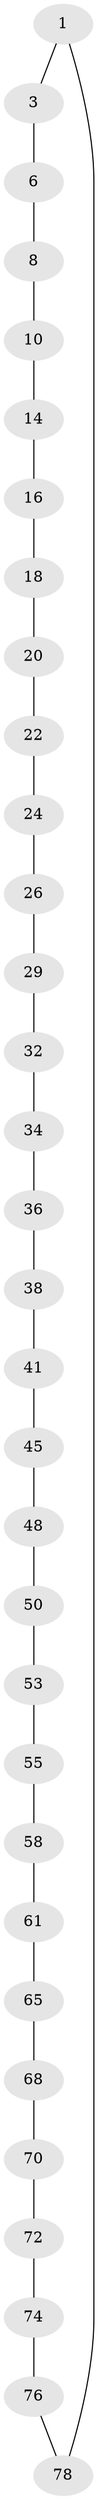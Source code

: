 // original degree distribution, {2: 1.0}
// Generated by graph-tools (version 1.1) at 2025/20/03/04/25 18:20:03]
// undirected, 32 vertices, 32 edges
graph export_dot {
graph [start="1"]
  node [color=gray90,style=filled];
  1 [super="+80+2"];
  3 [super="+4"];
  6 [super="+7"];
  8 [super="+9"];
  10 [super="+11"];
  14 [super="+15"];
  16 [super="+17"];
  18 [super="+19"];
  20 [super="+21"];
  22 [super="+23"];
  24 [super="+25"];
  26 [super="+27"];
  29 [super="+30"];
  32 [super="+33"];
  34 [super="+35"];
  36 [super="+37"];
  38 [super="+39"];
  41 [super="+42"];
  45 [super="+46"];
  48 [super="+49"];
  50 [super="+51"];
  53 [super="+54"];
  55 [super="+56"];
  58 [super="+59"];
  61 [super="+62"];
  65 [super="+66"];
  68 [super="+69"];
  70 [super="+71"];
  72 [super="+73"];
  74 [super="+75"];
  76 [super="+77"];
  78 [super="+79"];
  1 -- 78;
  1 -- 3;
  3 -- 6;
  6 -- 8;
  8 -- 10;
  10 -- 14;
  14 -- 16;
  16 -- 18;
  18 -- 20;
  20 -- 22;
  22 -- 24;
  24 -- 26;
  26 -- 29;
  29 -- 32;
  32 -- 34;
  34 -- 36;
  36 -- 38;
  38 -- 41;
  41 -- 45;
  45 -- 48;
  48 -- 50;
  50 -- 53;
  53 -- 55;
  55 -- 58;
  58 -- 61;
  61 -- 65;
  65 -- 68;
  68 -- 70;
  70 -- 72;
  72 -- 74;
  74 -- 76;
  76 -- 78;
}
